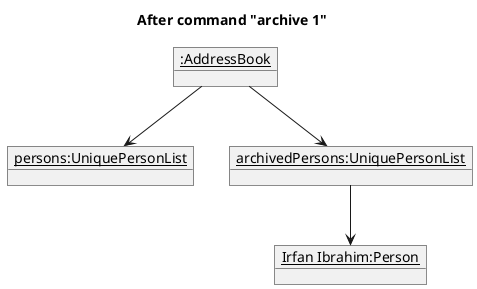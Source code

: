 @startuml

title After command "archive 1"

object "<u>:AddressBook</u>" as addressBook

object "<u>persons:UniquePersonList</u>" as personsObj

object "<u>archivedPersons:UniquePersonList</u>" as archivedPersonsObj

object "<u>Irfan Ibrahim:Person</u>" as Irfan

addressBook -down-> personsObj
addressBook -down-> archivedPersonsObj
personsObj -[hidden]right-> archivedPersonsObj
archivedPersonsObj -down-> Irfan

@enduml